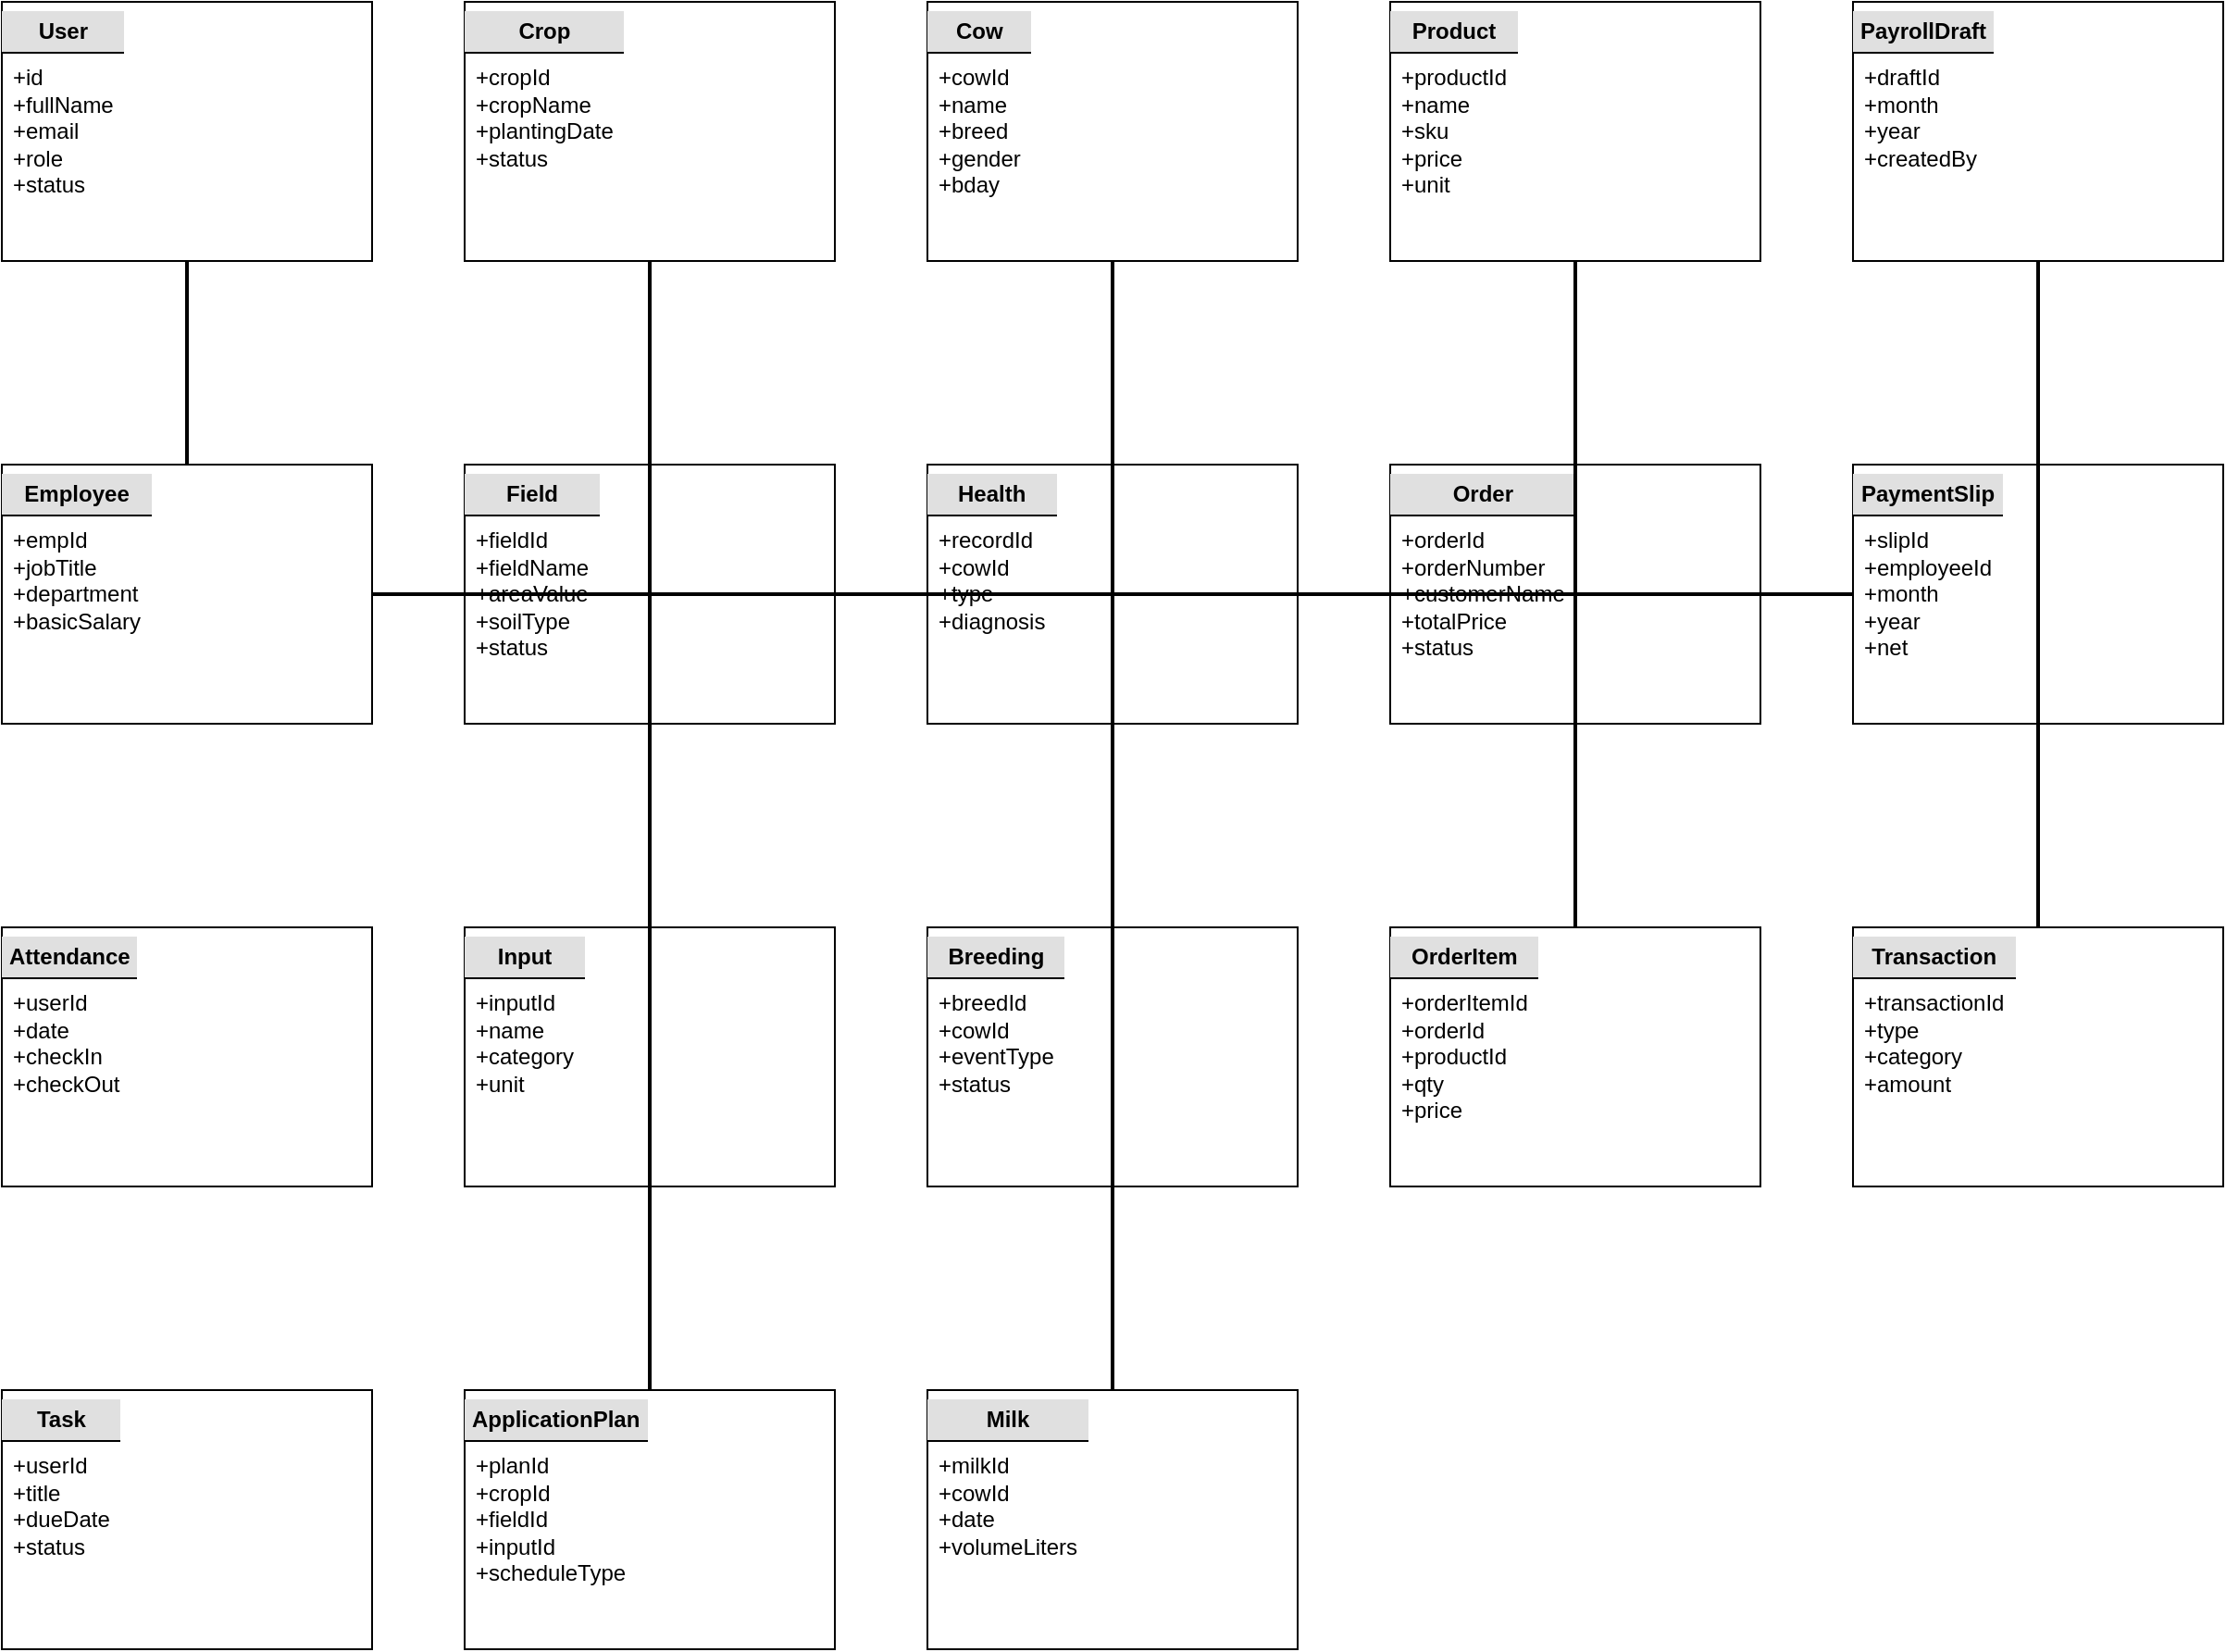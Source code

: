 <mxfile>
  <diagram name="SmartFarm ERD" id="smartfarm-erd">
    <mxGraphModel dx="2000" dy="1600" grid="1" gridSize="10" guides="1" tooltips="1" connect="1" arrows="1" fold="1" page="1" pageScale="1" pageWidth="827" pageHeight="1169" math="0" shadow="0">
      <root>
        <mxCell id="0"/>
        <mxCell id="1" parent="0"/>
        <mxCell id="user" value="&lt;div style=&quot;font-weight:bold;font-size:12px;text-align:center;background-color:#E0E0E0;padding:4px;&quot;&gt;User&lt;/div&gt;&lt;div style=&quot;border-top:1px solid #000000;&quot;&gt;&lt;/div&gt;&lt;div style=&quot;text-align:left;padding:6px;&quot;&gt;+id&lt;br/&gt;+fullName&lt;br/&gt;+email&lt;br/&gt;+role&lt;br/&gt;+status&lt;/div&gt;" style="shape=rectangle;html=1;whiteSpace=wrap;strokeColor=#000000;fillColor=#FFFFFF;fontSize=12;align=left;verticalAlign=top;spacing=0;" vertex="1" parent="1">
          <mxGeometry x="40" y="40" width="200" height="140" as="geometry"/>
        </mxCell>
        <mxCell id="employee" value="&lt;div style=&quot;font-weight:bold;font-size:12px;text-align:center;background-color:#E0E0E0;padding:4px;&quot;&gt;Employee&lt;/div&gt;&lt;div style=&quot;border-top:1px solid #000000;&quot;&gt;&lt;/div&gt;&lt;div style=&quot;text-align:left;padding:6px;&quot;&gt;+empId&lt;br/&gt;+jobTitle&lt;br/&gt;+department&lt;br/&gt;+basicSalary&lt;/div&gt;" style="shape=rectangle;html=1;whiteSpace=wrap;strokeColor=#000000;fillColor=#FFFFFF;fontSize=12;align=left;verticalAlign=top;spacing=0;" vertex="1" parent="1">
          <mxGeometry x="40" y="290" width="200" height="140" as="geometry"/>
        </mxCell>
        <mxCell id="attendance" value="&lt;div style=&quot;font-weight:bold;font-size:12px;text-align:center;background-color:#E0E0E0;padding:4px;&quot;&gt;Attendance&lt;/div&gt;&lt;div style=&quot;border-top:1px solid #000000;&quot;&gt;&lt;/div&gt;&lt;div style=&quot;text-align:left;padding:6px;&quot;&gt;+userId&lt;br/&gt;+date&lt;br/&gt;+checkIn&lt;br/&gt;+checkOut&lt;/div&gt;" style="shape=rectangle;html=1;whiteSpace=wrap;strokeColor=#000000;fillColor=#FFFFFF;fontSize=12;align=left;verticalAlign=top;spacing=0;" vertex="1" parent="1">
          <mxGeometry x="40" y="540" width="200" height="140" as="geometry"/>
        </mxCell>
        <mxCell id="task" value="&lt;div style=&quot;font-weight:bold;font-size:12px;text-align:center;background-color:#E0E0E0;padding:4px;&quot;&gt;Task&lt;/div&gt;&lt;div style=&quot;border-top:1px solid #000000;&quot;&gt;&lt;/div&gt;&lt;div style=&quot;text-align:left;padding:6px;&quot;&gt;+userId&lt;br/&gt;+title&lt;br/&gt;+dueDate&lt;br/&gt;+status&lt;/div&gt;" style="shape=rectangle;html=1;whiteSpace=wrap;strokeColor=#000000;fillColor=#FFFFFF;fontSize=12;align=left;verticalAlign=top;spacing=0;" vertex="1" parent="1">
          <mxGeometry x="40" y="790" width="200" height="140" as="geometry"/>
        </mxCell>
        <mxCell id="crop" value="&lt;div style=&quot;font-weight:bold;font-size:12px;text-align:center;background-color:#E0E0E0;padding:4px;&quot;&gt;Crop&lt;/div&gt;&lt;div style=&quot;border-top:1px solid #000000;&quot;&gt;&lt;/div&gt;&lt;div style=&quot;text-align:left;padding:6px;&quot;&gt;+cropId&lt;br/&gt;+cropName&lt;br/&gt;+plantingDate&lt;br/&gt;+status&lt;/div&gt;" style="shape=rectangle;html=1;whiteSpace=wrap;strokeColor=#000000;fillColor=#FFFFFF;fontSize=12;align=left;verticalAlign=top;spacing=0;" vertex="1" parent="1">
          <mxGeometry x="290" y="40" width="200" height="140" as="geometry"/>
        </mxCell>
        <mxCell id="field" value="&lt;div style=&quot;font-weight:bold;font-size:12px;text-align:center;background-color:#E0E0E0;padding:4px;&quot;&gt;Field&lt;/div&gt;&lt;div style=&quot;border-top:1px solid #000000;&quot;&gt;&lt;/div&gt;&lt;div style=&quot;text-align:left;padding:6px;&quot;&gt;+fieldId&lt;br/&gt;+fieldName&lt;br/&gt;+areaValue&lt;br/&gt;+soilType&lt;br/&gt;+status&lt;/div&gt;" style="shape=rectangle;html=1;whiteSpace=wrap;strokeColor=#000000;fillColor=#FFFFFF;fontSize=12;align=left;verticalAlign=top;spacing=0;" vertex="1" parent="1">
          <mxGeometry x="290" y="290" width="200" height="140" as="geometry"/>
        </mxCell>
        <mxCell id="input" value="&lt;div style=&quot;font-weight:bold;font-size:12px;text-align:center;background-color:#E0E0E0;padding:4px;&quot;&gt;Input&lt;/div&gt;&lt;div style=&quot;border-top:1px solid #000000;&quot;&gt;&lt;/div&gt;&lt;div style=&quot;text-align:left;padding:6px;&quot;&gt;+inputId&lt;br/&gt;+name&lt;br/&gt;+category&lt;br/&gt;+unit&lt;/div&gt;" style="shape=rectangle;html=1;whiteSpace=wrap;strokeColor=#000000;fillColor=#FFFFFF;fontSize=12;align=left;verticalAlign=top;spacing=0;" vertex="1" parent="1">
          <mxGeometry x="290" y="540" width="200" height="140" as="geometry"/>
        </mxCell>
        <mxCell id="applicationPlan" value="&lt;div style=&quot;font-weight:bold;font-size:12px;text-align:center;background-color:#E0E0E0;padding:4px;&quot;&gt;ApplicationPlan&lt;/div&gt;&lt;div style=&quot;border-top:1px solid #000000;&quot;&gt;&lt;/div&gt;&lt;div style=&quot;text-align:left;padding:6px;&quot;&gt;+planId&lt;br/&gt;+cropId&lt;br/&gt;+fieldId&lt;br/&gt;+inputId&lt;br/&gt;+scheduleType&lt;/div&gt;" style="shape=rectangle;html=1;whiteSpace=wrap;strokeColor=#000000;fillColor=#FFFFFF;fontSize=12;align=left;verticalAlign=top;spacing=0;" vertex="1" parent="1">
          <mxGeometry x="290" y="790" width="200" height="140" as="geometry"/>
        </mxCell>
        <mxCell id="cow" value="&lt;div style=&quot;font-weight:bold;font-size:12px;text-align:center;background-color:#E0E0E0;padding:4px;&quot;&gt;Cow&lt;/div&gt;&lt;div style=&quot;border-top:1px solid #000000;&quot;&gt;&lt;/div&gt;&lt;div style=&quot;text-align:left;padding:6px;&quot;&gt;+cowId&lt;br/&gt;+name&lt;br/&gt;+breed&lt;br/&gt;+gender&lt;br/&gt;+bday&lt;/div&gt;" style="shape=rectangle;html=1;whiteSpace=wrap;strokeColor=#000000;fillColor=#FFFFFF;fontSize=12;align=left;verticalAlign=top;spacing=0;" vertex="1" parent="1">
          <mxGeometry x="540" y="40" width="200" height="140" as="geometry"/>
        </mxCell>
        <mxCell id="health" value="&lt;div style=&quot;font-weight:bold;font-size:12px;text-align:center;background-color:#E0E0E0;padding:4px;&quot;&gt;Health&lt;/div&gt;&lt;div style=&quot;border-top:1px solid #000000;&quot;&gt;&lt;/div&gt;&lt;div style=&quot;text-align:left;padding:6px;&quot;&gt;+recordId&lt;br/&gt;+cowId&lt;br/&gt;+type&lt;br/&gt;+diagnosis&lt;/div&gt;" style="shape=rectangle;html=1;whiteSpace=wrap;strokeColor=#000000;fillColor=#FFFFFF;fontSize=12;align=left;verticalAlign=top;spacing=0;" vertex="1" parent="1">
          <mxGeometry x="540" y="290" width="200" height="140" as="geometry"/>
        </mxCell>
        <mxCell id="breeding" value="&lt;div style=&quot;font-weight:bold;font-size:12px;text-align:center;background-color:#E0E0E0;padding:4px;&quot;&gt;Breeding&lt;/div&gt;&lt;div style=&quot;border-top:1px solid #000000;&quot;&gt;&lt;/div&gt;&lt;div style=&quot;text-align:left;padding:6px;&quot;&gt;+breedId&lt;br/&gt;+cowId&lt;br/&gt;+eventType&lt;br/&gt;+status&lt;/div&gt;" style="shape=rectangle;html=1;whiteSpace=wrap;strokeColor=#000000;fillColor=#FFFFFF;fontSize=12;align=left;verticalAlign=top;spacing=0;" vertex="1" parent="1">
          <mxGeometry x="540" y="540" width="200" height="140" as="geometry"/>
        </mxCell>
        <mxCell id="milk" value="&lt;div style=&quot;font-weight:bold;font-size:12px;text-align:center;background-color:#E0E0E0;padding:4px;&quot;&gt;Milk&lt;/div&gt;&lt;div style=&quot;border-top:1px solid #000000;&quot;&gt;&lt;/div&gt;&lt;div style=&quot;text-align:left;padding:6px;&quot;&gt;+milkId&lt;br/&gt;+cowId&lt;br/&gt;+date&lt;br/&gt;+volumeLiters&lt;/div&gt;" style="shape=rectangle;html=1;whiteSpace=wrap;strokeColor=#000000;fillColor=#FFFFFF;fontSize=12;align=left;verticalAlign=top;spacing=0;" vertex="1" parent="1">
          <mxGeometry x="540" y="790" width="200" height="140" as="geometry"/>
        </mxCell>
        <mxCell id="product" value="&lt;div style=&quot;font-weight:bold;font-size:12px;text-align:center;background-color:#E0E0E0;padding:4px;&quot;&gt;Product&lt;/div&gt;&lt;div style=&quot;border-top:1px solid #000000;&quot;&gt;&lt;/div&gt;&lt;div style=&quot;text-align:left;padding:6px;&quot;&gt;+productId&lt;br/&gt;+name&lt;br/&gt;+sku&lt;br/&gt;+price&lt;br/&gt;+unit&lt;/div&gt;" style="shape=rectangle;html=1;whiteSpace=wrap;strokeColor=#000000;fillColor=#FFFFFF;fontSize=12;align=left;verticalAlign=top;spacing=0;" vertex="1" parent="1">
          <mxGeometry x="790" y="40" width="200" height="140" as="geometry"/>
        </mxCell>
        <mxCell id="order" value="&lt;div style=&quot;font-weight:bold;font-size:12px;text-align:center;background-color:#E0E0E0;padding:4px;&quot;&gt;Order&lt;/div&gt;&lt;div style=&quot;border-top:1px solid #000000;&quot;&gt;&lt;/div&gt;&lt;div style=&quot;text-align:left;padding:6px;&quot;&gt;+orderId&lt;br/&gt;+orderNumber&lt;br/&gt;+customerName&lt;br/&gt;+totalPrice&lt;br/&gt;+status&lt;/div&gt;" style="shape=rectangle;html=1;whiteSpace=wrap;strokeColor=#000000;fillColor=#FFFFFF;fontSize=12;align=left;verticalAlign=top;spacing=0;" vertex="1" parent="1">
          <mxGeometry x="790" y="290" width="200" height="140" as="geometry"/>
        </mxCell>
        <mxCell id="orderItem" value="&lt;div style=&quot;font-weight:bold;font-size:12px;text-align:center;background-color:#E0E0E0;padding:4px;&quot;&gt;OrderItem&lt;/div&gt;&lt;div style=&quot;border-top:1px solid #000000;&quot;&gt;&lt;/div&gt;&lt;div style=&quot;text-align:left;padding:6px;&quot;&gt;+orderItemId&lt;br/&gt;+orderId&lt;br/&gt;+productId&lt;br/&gt;+qty&lt;br/&gt;+price&lt;/div&gt;" style="shape=rectangle;html=1;whiteSpace=wrap;strokeColor=#000000;fillColor=#FFFFFF;fontSize=12;align=left;verticalAlign=top;spacing=0;" vertex="1" parent="1">
          <mxGeometry x="790" y="540" width="200" height="140" as="geometry"/>
        </mxCell>
        <mxCell id="payrollDraft" value="&lt;div style=&quot;font-weight:bold;font-size:12px;text-align:center;background-color:#E0E0E0;padding:4px;&quot;&gt;PayrollDraft&lt;/div&gt;&lt;div style=&quot;border-top:1px solid #000000;&quot;&gt;&lt;/div&gt;&lt;div style=&quot;text-align:left;padding:6px;&quot;&gt;+draftId&lt;br/&gt;+month&lt;br/&gt;+year&lt;br/&gt;+createdBy&lt;/div&gt;" style="shape=rectangle;html=1;whiteSpace=wrap;strokeColor=#000000;fillColor=#FFFFFF;fontSize=12;align=left;verticalAlign=top;spacing=0;" vertex="1" parent="1">
          <mxGeometry x="1040" y="40" width="200" height="140" as="geometry"/>
        </mxCell>
        <mxCell id="paymentSlip" value="&lt;div style=&quot;font-weight:bold;font-size:12px;text-align:center;background-color:#E0E0E0;padding:4px;&quot;&gt;PaymentSlip&lt;/div&gt;&lt;div style=&quot;border-top:1px solid #000000;&quot;&gt;&lt;/div&gt;&lt;div style=&quot;text-align:left;padding:6px;&quot;&gt;+slipId&lt;br/&gt;+employeeId&lt;br/&gt;+month&lt;br/&gt;+year&lt;br/&gt;+net&lt;/div&gt;" style="shape=rectangle;html=1;whiteSpace=wrap;strokeColor=#000000;fillColor=#FFFFFF;fontSize=12;align=left;verticalAlign=top;spacing=0;" vertex="1" parent="1">
          <mxGeometry x="1040" y="290" width="200" height="140" as="geometry"/>
        </mxCell>
        <mxCell id="transaction" value="&lt;div style=&quot;font-weight:bold;font-size:12px;text-align:center;background-color:#E0E0E0;padding:4px;&quot;&gt;Transaction&lt;/div&gt;&lt;div style=&quot;border-top:1px solid #000000;&quot;&gt;&lt;/div&gt;&lt;div style=&quot;text-align:left;padding:6px;&quot;&gt;+transactionId&lt;br/&gt;+type&lt;br/&gt;+category&lt;br/&gt;+amount&lt;/div&gt;" style="shape=rectangle;html=1;whiteSpace=wrap;strokeColor=#000000;fillColor=#FFFFFF;fontSize=12;align=left;verticalAlign=top;spacing=0;" vertex="1" parent="1">
          <mxGeometry x="1040" y="540" width="200" height="140" as="geometry"/>
        </mxCell>
        <mxCell id="rel_user_employee" style="strokeWidth=2;endArrow=none;startArrow=none;" edge="1" parent="1" source="user" target="employee">
          <mxGeometry relative="1" as="geometry"/>
        </mxCell>
        <mxCell id="rel_employee_paymentSlip" style="strokeWidth=2;endArrow=crow;startArrow=none;" edge="1" parent="1" source="employee" target="paymentSlip">
          <mxGeometry relative="1" as="geometry"/>
        </mxCell>
        <mxCell id="rel_crop_applicationPlan" style="strokeWidth=2;endArrow=crow;startArrow=none;" edge="1" parent="1" source="crop" target="applicationPlan">
          <mxGeometry relative="1" as="geometry"/>
        </mxCell>
        <mxCell id="rel_field_applicationPlan" style="strokeWidth=2;endArrow=crow;startArrow=none;" edge="1" parent="1" source="field" target="applicationPlan">
          <mxGeometry relative="1" as="geometry"/>
        </mxCell>
        <mxCell id="rel_input_applicationPlan" style="strokeWidth=2;endArrow=crow;startArrow=none;" edge="1" parent="1" source="input" target="applicationPlan">
          <mxGeometry relative="1" as="geometry"/>
        </mxCell>
        <mxCell id="rel_cow_health" style="strokeWidth=2;endArrow=crow;startArrow=none;" edge="1" parent="1" source="cow" target="health">
          <mxGeometry relative="1" as="geometry"/>
        </mxCell>
        <mxCell id="rel_cow_breeding" style="strokeWidth=2;endArrow=crow;startArrow=none;" edge="1" parent="1" source="cow" target="breeding">
          <mxGeometry relative="1" as="geometry"/>
        </mxCell>
        <mxCell id="rel_cow_milk" style="strokeWidth=2;endArrow=crow;startArrow=none;" edge="1" parent="1" source="cow" target="milk">
          <mxGeometry relative="1" as="geometry"/>
        </mxCell>
        <mxCell id="rel_order_orderItem" style="strokeWidth=2;endArrow=crow;startArrow=none;" edge="1" parent="1" source="order" target="orderItem">
          <mxGeometry relative="1" as="geometry"/>
        </mxCell>
        <mxCell id="rel_product_orderItem" style="strokeWidth=2;endArrow=crow;startArrow=none;" edge="1" parent="1" source="product" target="orderItem">
          <mxGeometry relative="1" as="geometry"/>
        </mxCell>
        <mxCell id="rel_payrollDraft_transaction" style="strokeWidth=2;endArrow=crow;startArrow=none;" edge="1" parent="1" source="payrollDraft" target="transaction">
          <mxGeometry relative="1" as="geometry"/>
        </mxCell>
      </root>
    </mxGraphModel>
  </diagram>
</mxfile>
